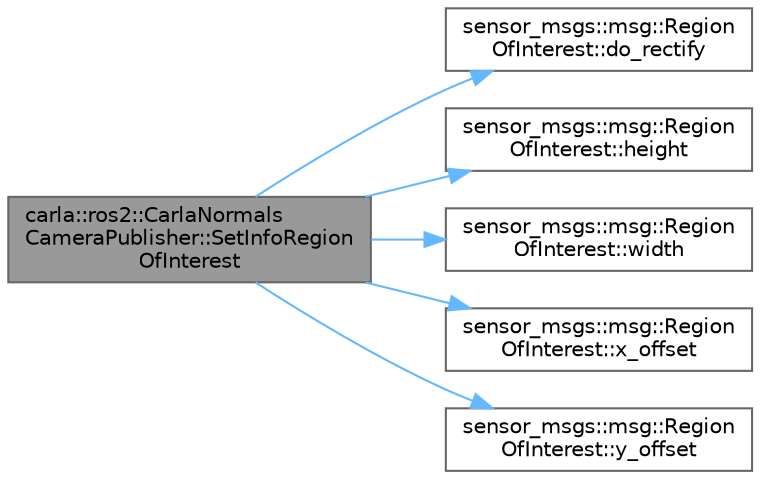 digraph "carla::ros2::CarlaNormalsCameraPublisher::SetInfoRegionOfInterest"
{
 // INTERACTIVE_SVG=YES
 // LATEX_PDF_SIZE
  bgcolor="transparent";
  edge [fontname=Helvetica,fontsize=10,labelfontname=Helvetica,labelfontsize=10];
  node [fontname=Helvetica,fontsize=10,shape=box,height=0.2,width=0.4];
  rankdir="LR";
  Node1 [id="Node000001",label="carla::ros2::CarlaNormals\lCameraPublisher::SetInfoRegion\lOfInterest",height=0.2,width=0.4,color="gray40", fillcolor="grey60", style="filled", fontcolor="black",tooltip=" "];
  Node1 -> Node2 [id="edge1_Node000001_Node000002",color="steelblue1",style="solid",tooltip=" "];
  Node2 [id="Node000002",label="sensor_msgs::msg::Region\lOfInterest::do_rectify",height=0.2,width=0.4,color="grey40", fillcolor="white", style="filled",URL="$d7/de7/classsensor__msgs_1_1msg_1_1RegionOfInterest.html#af69df0ba047d0be706baaf4ee6e43785",tooltip="This function sets a value in member do_rectify"];
  Node1 -> Node3 [id="edge2_Node000001_Node000003",color="steelblue1",style="solid",tooltip=" "];
  Node3 [id="Node000003",label="sensor_msgs::msg::Region\lOfInterest::height",height=0.2,width=0.4,color="grey40", fillcolor="white", style="filled",URL="$d7/de7/classsensor__msgs_1_1msg_1_1RegionOfInterest.html#acc3ac514644acc4d0979479da59a3dad",tooltip="This function sets a value in member height"];
  Node1 -> Node4 [id="edge3_Node000001_Node000004",color="steelblue1",style="solid",tooltip=" "];
  Node4 [id="Node000004",label="sensor_msgs::msg::Region\lOfInterest::width",height=0.2,width=0.4,color="grey40", fillcolor="white", style="filled",URL="$d7/de7/classsensor__msgs_1_1msg_1_1RegionOfInterest.html#a1236eb69dc0714dc7ab48539ab954edb",tooltip="This function sets a value in member width"];
  Node1 -> Node5 [id="edge4_Node000001_Node000005",color="steelblue1",style="solid",tooltip=" "];
  Node5 [id="Node000005",label="sensor_msgs::msg::Region\lOfInterest::x_offset",height=0.2,width=0.4,color="grey40", fillcolor="white", style="filled",URL="$d7/de7/classsensor__msgs_1_1msg_1_1RegionOfInterest.html#ad1ebe7615f9cd560b6c1fe5798eea478",tooltip="This function sets a value in member x_offset"];
  Node1 -> Node6 [id="edge5_Node000001_Node000006",color="steelblue1",style="solid",tooltip=" "];
  Node6 [id="Node000006",label="sensor_msgs::msg::Region\lOfInterest::y_offset",height=0.2,width=0.4,color="grey40", fillcolor="white", style="filled",URL="$d7/de7/classsensor__msgs_1_1msg_1_1RegionOfInterest.html#a06cee7b09a87e29aafb489713c23057f",tooltip="This function sets a value in member y_offset"];
}
